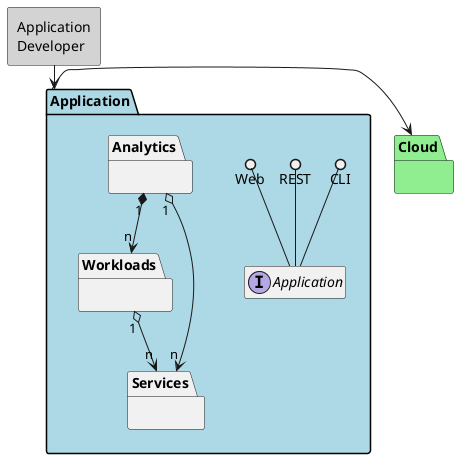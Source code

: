 @startuml

hide member

package "Application" #lightblue {

    interface "Application" {
    }

    CLI ()-- "Application"
    REST ()-- "Application"
    Web ()-- "Application"
    package "Workloads" as W {
    }
    package Services as S {
    }
    package Analytics as A {
    }
    W "1" o--> "n" S
    A "1" o--> "n" S
    A "1" *--> "n" W
}

rectangle "Application\nDeveloper" as Dev #lightgray {
}
package "Cloud" as Cloud #lightgreen {
}

Dev --> "Application"
"Application" -> "Cloud"

@enduml
